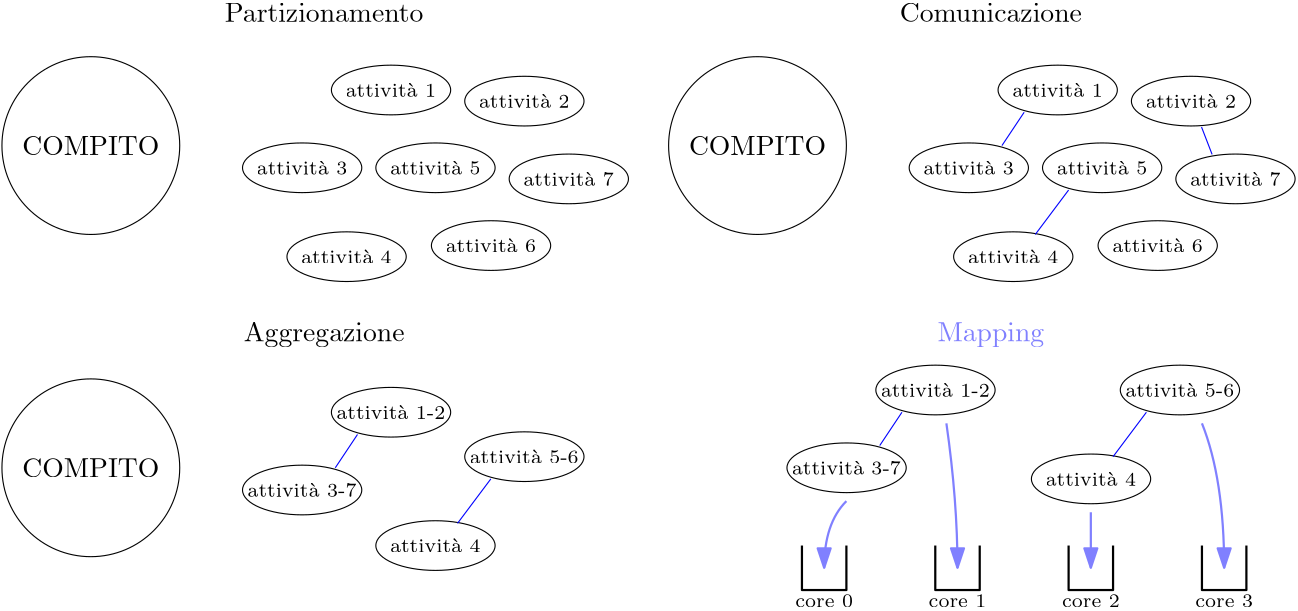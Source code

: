 <?xml version="1.0"?>
<!DOCTYPE ipe SYSTEM "ipe.dtd">
<ipe version="70218" creator="Ipe 7.2.28">
<info created="D:20241005112917" modified="D:20241005113206"/>
<ipestyle name="basic">
<symbol name="arrow/arc(spx)">
<path stroke="sym-stroke" fill="sym-stroke" pen="sym-pen">
0 0 m
-1 0.333 l
-1 -0.333 l
h
</path>
</symbol>
<symbol name="arrow/farc(spx)">
<path stroke="sym-stroke" fill="white" pen="sym-pen">
0 0 m
-1 0.333 l
-1 -0.333 l
h
</path>
</symbol>
<symbol name="arrow/ptarc(spx)">
<path stroke="sym-stroke" fill="sym-stroke" pen="sym-pen">
0 0 m
-1 0.333 l
-0.8 0 l
-1 -0.333 l
h
</path>
</symbol>
<symbol name="arrow/fptarc(spx)">
<path stroke="sym-stroke" fill="white" pen="sym-pen">
0 0 m
-1 0.333 l
-0.8 0 l
-1 -0.333 l
h
</path>
</symbol>
<symbol name="mark/circle(sx)" transformations="translations">
<path fill="sym-stroke">
0.6 0 0 0.6 0 0 e
0.4 0 0 0.4 0 0 e
</path>
</symbol>
<symbol name="mark/disk(sx)" transformations="translations">
<path fill="sym-stroke">
0.6 0 0 0.6 0 0 e
</path>
</symbol>
<symbol name="mark/fdisk(sfx)" transformations="translations">
<group>
<path fill="sym-fill">
0.5 0 0 0.5 0 0 e
</path>
<path fill="sym-stroke" fillrule="eofill">
0.6 0 0 0.6 0 0 e
0.4 0 0 0.4 0 0 e
</path>
</group>
</symbol>
<symbol name="mark/box(sx)" transformations="translations">
<path fill="sym-stroke" fillrule="eofill">
-0.6 -0.6 m
0.6 -0.6 l
0.6 0.6 l
-0.6 0.6 l
h
-0.4 -0.4 m
0.4 -0.4 l
0.4 0.4 l
-0.4 0.4 l
h
</path>
</symbol>
<symbol name="mark/square(sx)" transformations="translations">
<path fill="sym-stroke">
-0.6 -0.6 m
0.6 -0.6 l
0.6 0.6 l
-0.6 0.6 l
h
</path>
</symbol>
<symbol name="mark/fsquare(sfx)" transformations="translations">
<group>
<path fill="sym-fill">
-0.5 -0.5 m
0.5 -0.5 l
0.5 0.5 l
-0.5 0.5 l
h
</path>
<path fill="sym-stroke" fillrule="eofill">
-0.6 -0.6 m
0.6 -0.6 l
0.6 0.6 l
-0.6 0.6 l
h
-0.4 -0.4 m
0.4 -0.4 l
0.4 0.4 l
-0.4 0.4 l
h
</path>
</group>
</symbol>
<symbol name="mark/cross(sx)" transformations="translations">
<group>
<path fill="sym-stroke">
-0.43 -0.57 m
0.57 0.43 l
0.43 0.57 l
-0.57 -0.43 l
h
</path>
<path fill="sym-stroke">
-0.43 0.57 m
0.57 -0.43 l
0.43 -0.57 l
-0.57 0.43 l
h
</path>
</group>
</symbol>
<symbol name="arrow/fnormal(spx)">
<path stroke="sym-stroke" fill="white" pen="sym-pen">
0 0 m
-1 0.333 l
-1 -0.333 l
h
</path>
</symbol>
<symbol name="arrow/pointed(spx)">
<path stroke="sym-stroke" fill="sym-stroke" pen="sym-pen">
0 0 m
-1 0.333 l
-0.8 0 l
-1 -0.333 l
h
</path>
</symbol>
<symbol name="arrow/fpointed(spx)">
<path stroke="sym-stroke" fill="white" pen="sym-pen">
0 0 m
-1 0.333 l
-0.8 0 l
-1 -0.333 l
h
</path>
</symbol>
<symbol name="arrow/linear(spx)">
<path stroke="sym-stroke" pen="sym-pen">
-1 0.333 m
0 0 l
-1 -0.333 l
</path>
</symbol>
<symbol name="arrow/fdouble(spx)">
<path stroke="sym-stroke" fill="white" pen="sym-pen">
0 0 m
-1 0.333 l
-1 -0.333 l
h
-1 0 m
-2 0.333 l
-2 -0.333 l
h
</path>
</symbol>
<symbol name="arrow/double(spx)">
<path stroke="sym-stroke" fill="sym-stroke" pen="sym-pen">
0 0 m
-1 0.333 l
-1 -0.333 l
h
-1 0 m
-2 0.333 l
-2 -0.333 l
h
</path>
</symbol>
<symbol name="arrow/mid-normal(spx)">
<path stroke="sym-stroke" fill="sym-stroke" pen="sym-pen">
0.5 0 m
-0.5 0.333 l
-0.5 -0.333 l
h
</path>
</symbol>
<symbol name="arrow/mid-fnormal(spx)">
<path stroke="sym-stroke" fill="white" pen="sym-pen">
0.5 0 m
-0.5 0.333 l
-0.5 -0.333 l
h
</path>
</symbol>
<symbol name="arrow/mid-pointed(spx)">
<path stroke="sym-stroke" fill="sym-stroke" pen="sym-pen">
0.5 0 m
-0.5 0.333 l
-0.3 0 l
-0.5 -0.333 l
h
</path>
</symbol>
<symbol name="arrow/mid-fpointed(spx)">
<path stroke="sym-stroke" fill="white" pen="sym-pen">
0.5 0 m
-0.5 0.333 l
-0.3 0 l
-0.5 -0.333 l
h
</path>
</symbol>
<symbol name="arrow/mid-double(spx)">
<path stroke="sym-stroke" fill="sym-stroke" pen="sym-pen">
1 0 m
0 0.333 l
0 -0.333 l
h
0 0 m
-1 0.333 l
-1 -0.333 l
h
</path>
</symbol>
<symbol name="arrow/mid-fdouble(spx)">
<path stroke="sym-stroke" fill="white" pen="sym-pen">
1 0 m
0 0.333 l
0 -0.333 l
h
0 0 m
-1 0.333 l
-1 -0.333 l
h
</path>
</symbol>
<anglesize name="22.5 deg" value="22.5"/>
<anglesize name="30 deg" value="30"/>
<anglesize name="45 deg" value="45"/>
<anglesize name="60 deg" value="60"/>
<anglesize name="90 deg" value="90"/>
<arrowsize name="large" value="10"/>
<arrowsize name="small" value="5"/>
<arrowsize name="tiny" value="3"/>
<color name="blue" value="0 0 1"/>
<color name="brown" value="0.647 0.165 0.165"/>
<color name="darkblue" value="0 0 0.545"/>
<color name="darkcyan" value="0 0.545 0.545"/>
<color name="darkgray" value="0.663"/>
<color name="darkgreen" value="0 0.392 0"/>
<color name="darkmagenta" value="0.545 0 0.545"/>
<color name="darkorange" value="1 0.549 0"/>
<color name="darkred" value="0.545 0 0"/>
<color name="gold" value="1 0.843 0"/>
<color name="gray" value="0.745"/>
<color name="green" value="0 1 0"/>
<color name="lightblue" value="0.678 0.847 0.902"/>
<color name="lightcyan" value="0.878 1 1"/>
<color name="lightgray" value="0.827"/>
<color name="lightgreen" value="0.565 0.933 0.565"/>
<color name="lightyellow" value="1 1 0.878"/>
<color name="navy" value="0 0 0.502"/>
<color name="orange" value="1 0.647 0"/>
<color name="pink" value="1 0.753 0.796"/>
<color name="purple" value="0.627 0.125 0.941"/>
<color name="red" value="1 0 0"/>
<color name="seagreen" value="0.18 0.545 0.341"/>
<color name="turquoise" value="0.251 0.878 0.816"/>
<color name="violet" value="0.933 0.51 0.933"/>
<color name="yellow" value="1 1 0"/>
<dashstyle name="dash dot dotted" value="[4 2 1 2 1 2] 0"/>
<dashstyle name="dash dotted" value="[4 2 1 2] 0"/>
<dashstyle name="dashed" value="[4] 0"/>
<dashstyle name="dotted" value="[1 3] 0"/>
<gridsize name="10 pts (~3.5 mm)" value="10"/>
<gridsize name="14 pts (~5 mm)" value="14"/>
<gridsize name="16 pts (~6 mm)" value="16"/>
<gridsize name="20 pts (~7 mm)" value="20"/>
<gridsize name="28 pts (~10 mm)" value="28"/>
<gridsize name="32 pts (~12 mm)" value="32"/>
<gridsize name="4 pts" value="4"/>
<gridsize name="56 pts (~20 mm)" value="56"/>
<gridsize name="8 pts (~3 mm)" value="8"/>
<opacity name="10%" value="0.1"/>
<opacity name="30%" value="0.3"/>
<opacity name="50%" value="0.5"/>
<opacity name="75%" value="0.75"/>
<pen name="fat" value="1.2"/>
<pen name="heavier" value="0.8"/>
<pen name="ultrafat" value="2"/>
<symbolsize name="large" value="5"/>
<symbolsize name="small" value="2"/>
<symbolsize name="tiny" value="1.1"/>
<textsize name="Huge" value="\Huge"/>
<textsize name="LARGE" value="\LARGE"/>
<textsize name="Large" value="\Large"/>
<textsize name="footnote" value="\footnotesize"/>
<textsize name="huge" value="\huge"/>
<textsize name="large" value="\large"/>
<textsize name="script" value="\scriptsize"/>
<textsize name="small" value="\small"/>
<textsize name="tiny" value="\tiny"/>
<textstyle name="center" begin="\begin{center}" end="\end{center}"/>
<textstyle name="item" begin="\begin{itemize}\item{}" end="\end{itemize}"/>
<textstyle name="itemize" begin="\begin{itemize}" end="\end{itemize}"/>
<tiling name="falling" angle="-60" step="4" width="1"/>
<tiling name="rising" angle="30" step="4" width="1"/>
</ipestyle>
<page>
<layer name="alpha"/>
<view layers="alpha" active="alpha"/>
<path layer="alpha" stroke="black">
32 0 0 32 128 720 e
</path>
<text transformations="translations" pos="128 720" stroke="black" type="label" width="49.398" height="6.808" depth="0" halign="center" valign="center">COMPITO</text>
<text matrix="1 0 0 1 108 20" transformations="translations" pos="128 720" stroke="black" type="label" width="32.635" height="4.843" depth="0" halign="center" valign="center" size="script">attività 1</text>
<path matrix="2.39982 0 0 1 -253.49 8" stroke="black">
8.94427 0 0 8.94427 204 732 e
</path>
<text matrix="1 0 0 1 76 -8" transformations="translations" pos="128 720" stroke="black" type="label" width="32.635" height="4.843" depth="0" halign="center" valign="center" size="script">attività 3</text>
<path matrix="2.39982 0 0 1 -285.49 -20" stroke="black">
8.94427 0 0 8.94427 204 732 e
</path>
<text matrix="1 0 0 1 92 -40" transformations="translations" pos="128 720" stroke="black" type="label" width="32.635" height="4.843" depth="0" halign="center" valign="center" size="script">attività 4</text>
<path matrix="2.39982 0 0 1 -269.49 -52" stroke="black">
8.94427 0 0 8.94427 204 732 e
</path>
<text matrix="1 0 0 1 144 -36" transformations="translations" pos="128 720" stroke="black" type="label" width="32.635" height="4.843" depth="0" halign="center" valign="center" size="script">attività 6</text>
<path matrix="2.39982 0 0 1 -217.49 -48" stroke="black">
8.94427 0 0 8.94427 204 732 e
</path>
<text matrix="1 0 0 1 124 -8" transformations="translations" pos="128 720" stroke="black" type="label" width="32.635" height="4.843" depth="0" halign="center" valign="center" size="script">attività 5</text>
<path matrix="2.39982 0 0 1 -237.49 -20" stroke="black">
8.94427 0 0 8.94427 204 732 e
</path>
<text matrix="1 0 0 1 156 16" transformations="translations" pos="128 720" stroke="black" type="label" width="32.635" height="4.843" depth="0" halign="center" valign="center" size="script">attività 2</text>
<path matrix="2.39982 0 0 1 -205.49 4" stroke="black">
8.94427 0 0 8.94427 204 732 e
</path>
<text matrix="1 0 0 1 172 -12" transformations="translations" pos="128 720" stroke="black" type="label" width="32.635" height="4.843" depth="0" halign="center" valign="center" size="script">attività 7</text>
<path matrix="2.39982 0 0 1 -189.49 -24" stroke="black">
8.94427 0 0 8.94427 204 732 e
</path>
<text matrix="1 0 0 1 84 48" transformations="translations" pos="128 720" stroke="black" type="label" width="71.565" height="6.808" depth="0" halign="center" valign="center">Partizionamento</text>
<path matrix="1 0 0 1 240 0" stroke="black">
32 0 0 32 128 720 e
</path>
<text matrix="1 0 0 1 240 0" transformations="translations" pos="128 720" stroke="black" type="label" width="49.398" height="6.808" depth="0" halign="center" valign="center">COMPITO</text>
<text matrix="1 0 0 1 348 20" transformations="translations" pos="128 720" stroke="black" type="label" width="32.635" height="4.843" depth="0" halign="center" valign="center" size="script">attività 1</text>
<path matrix="2.39982 0 0 1 -13.49 8" stroke="black">
8.94427 0 0 8.94427 204 732 e
</path>
<text matrix="1 0 0 1 316 -8" transformations="translations" pos="128 720" stroke="black" type="label" width="32.635" height="4.843" depth="0" halign="center" valign="center" size="script">attività 3</text>
<path matrix="2.39982 0 0 1 -45.49 -20" stroke="black">
8.94427 0 0 8.94427 204 732 e
</path>
<text matrix="1 0 0 1 332 -40" transformations="translations" pos="128 720" stroke="black" type="label" width="32.635" height="4.843" depth="0" halign="center" valign="center" size="script">attività 4</text>
<path matrix="2.39982 0 0 1 -29.49 -52" stroke="black">
8.94427 0 0 8.94427 204 732 e
</path>
<text matrix="1 0 0 1 384 -36" transformations="translations" pos="128 720" stroke="black" type="label" width="32.635" height="4.843" depth="0" halign="center" valign="center" size="script">attività 6</text>
<path matrix="2.39982 0 0 1 22.51 -48" stroke="black">
8.94427 0 0 8.94427 204 732 e
</path>
<text matrix="1 0 0 1 364 -8" transformations="translations" pos="128 720" stroke="black" type="label" width="32.635" height="4.843" depth="0" halign="center" valign="center" size="script">attività 5</text>
<path matrix="2.39982 0 0 1 2.51 -20" stroke="black">
8.94427 0 0 8.94427 204 732 e
</path>
<text matrix="1 0 0 1 396 16" transformations="translations" pos="128 720" stroke="black" type="label" width="32.635" height="4.843" depth="0" halign="center" valign="center" size="script">attività 2</text>
<path matrix="2.39982 0 0 1 34.51 4" stroke="black">
8.94427 0 0 8.94427 204 732 e
</path>
<text matrix="1 0 0 1 412 -12" transformations="translations" pos="128 720" stroke="black" type="label" width="32.635" height="4.843" depth="0" halign="center" valign="center" size="script">attività 7</text>
<path matrix="2.39982 0 0 1 50.51 -24" stroke="black">
8.94427 0 0 8.94427 204 732 e
</path>
<text matrix="1 0 0 1 324 48" transformations="translations" pos="128 720" stroke="black" type="label" width="65.588" height="6.808" depth="0" halign="center" valign="center">Comunicazione</text>
<path stroke="0 0 1">
456 720 m
464 732 l
</path>
<path stroke="0 0 1">
480 704 m
468 688 l
</path>
<path stroke="0 0 1">
527.85 726.676 m
531.654 716.819 l
</path>
<path matrix="1 0 0 1 0 -116" stroke="black">
32 0 0 32 128 720 e
</path>
<text matrix="1 0 0 1 0 -116" transformations="translations" pos="128 720" stroke="black" type="label" width="49.398" height="6.808" depth="0" halign="center" valign="center">COMPITO</text>
<text matrix="1 0 0 1 108 -96" transformations="translations" pos="128 720" stroke="black" type="label" width="39.29" height="4.843" depth="0" halign="center" valign="center" size="script">attività 1-2</text>
<path matrix="2.39982 0 0 1 -253.49 -108" stroke="black">
8.94427 0 0 8.94427 204 732 e
</path>
<text matrix="1 0 0 1 76 -124" transformations="translations" pos="128 720" stroke="black" type="label" width="39.29" height="4.843" depth="0" halign="center" valign="center" size="script">attività 3-7</text>
<path matrix="2.39982 0 0 1 -285.49 -136" stroke="black">
8.94427 0 0 8.94427 204 732 e
</path>
<text matrix="1 0 0 1 124 -144" transformations="translations" pos="128 720" stroke="black" type="label" width="32.635" height="4.843" depth="0" halign="center" valign="center" size="script">attività 4</text>
<path matrix="2.39982 0 0 1 -237.49 -156" stroke="black">
8.94427 0 0 8.94427 204 732 e
</path>
<text matrix="1 0 0 1 156 -112" transformations="translations" pos="128 720" stroke="black" type="label" width="39.29" height="4.843" depth="0" halign="center" valign="center" size="script">attività 5-6</text>
<path matrix="2.39982 0 0 1 -205.49 -124" stroke="black">
8.94427 0 0 8.94427 204 732 e
</path>
<text matrix="1 0 0 1 84 -68" transformations="translations" pos="128 720" stroke="black" type="label" width="57.866" height="6.815" depth="1.93" halign="center" valign="center">Aggregazione</text>
<path matrix="1 0 0 1 -240 -116" stroke="0 0 1">
456 720 m
464 732 l
</path>
<path matrix="1 0 0 1 -208 -104" stroke="0 0 1">
480 704 m
468 688 l
</path>
<text matrix="1 0 0 1 304 -88" transformations="translations" pos="128 720" stroke="black" type="label" width="39.29" height="4.843" depth="0" halign="center" valign="center" size="script">attività 1-2</text>
<path matrix="2.39982 0 0 1 -57.49 -100" stroke="black">
8.94427 0 0 8.94427 204 732 e
</path>
<text matrix="1 0 0 1 272 -116" transformations="translations" pos="128 720" stroke="black" type="label" width="39.29" height="4.843" depth="0" halign="center" valign="center" size="script">attività 3-7</text>
<path matrix="2.39982 0 0 1 -89.49 -128" stroke="black">
8.94427 0 0 8.94427 204 732 e
</path>
<text matrix="1 0 0 1 360 -120" transformations="translations" pos="128 720" stroke="black" type="label" width="32.635" height="4.843" depth="0" halign="center" valign="center" size="script">attività 4</text>
<path matrix="2.39982 0 0 1 -1.49 -132" stroke="black">
8.94427 0 0 8.94427 204 732 e
</path>
<text matrix="1 0 0 1 392 -88" transformations="translations" pos="128 720" stroke="black" type="label" width="39.29" height="4.843" depth="0" halign="center" valign="center" size="script">attività 5-6</text>
<path matrix="2.39982 0 0 1 30.51 -100" stroke="black">
8.94427 0 0 8.94427 204 732 e
</path>
<text matrix="1 0 0 1 324 -68" transformations="translations" pos="128 720" stroke="0.502 0.502 1" type="label" width="38.467" height="6.815" depth="1.93" halign="center" valign="center">Mapping</text>
<path matrix="1 0 0 1 -44 -108" stroke="0 0 1">
456 720 m
464 732 l
</path>
<path matrix="1 0 0 1 28 -80" stroke="0 0 1">
480 704 m
468 688 l
</path>
<path stroke="0" pen="heavier">
384 576 m
384 560 l
400 560 l
400 576 l
</path>
<text matrix="1 0 0 1 264 -164" transformations="translations" pos="128 720" stroke="black" type="label" width="20.825" height="4.494" depth="0" halign="center" valign="center" size="script">core 0</text>
<path matrix="1 0 0 1 48 0" stroke="0" pen="heavier">
384 576 m
384 560 l
400 560 l
400 576 l
</path>
<text matrix="1 0 0 1 312 -164" transformations="translations" pos="128 720" stroke="black" type="label" width="20.825" height="4.494" depth="0" halign="center" valign="center" size="script">core 1</text>
<path matrix="1 0 0 1 96 0" stroke="0" pen="heavier">
384 576 m
384 560 l
400 560 l
400 576 l
</path>
<text matrix="1 0 0 1 360 -164" transformations="translations" pos="128 720" stroke="black" type="label" width="20.825" height="4.494" depth="0" halign="center" valign="center" size="script">core 2</text>
<path matrix="1 0 0 1 144 0" stroke="0" pen="heavier">
384 576 m
384 560 l
400 560 l
400 576 l
</path>
<text matrix="1 0 0 1 408 -164" transformations="translations" pos="128 720" stroke="black" type="label" width="20.825" height="4.494" depth="0" halign="center" valign="center" size="script">core 3</text>
<path stroke="0.502 0.502 1" pen="heavier" arrow="normal/normal">
400 592 m
392 584
392 568 c
</path>
<path stroke="0.502 0.502 1" pen="heavier" arrow="normal/normal">
436 620 m
440 592
440 568 c
</path>
<path stroke="0.502 0.502 1" pen="heavier" arrow="normal/normal">
488 588 m
488 568 l
</path>
<path stroke="0.502 0.502 1" pen="heavier" arrow="normal/normal">
528 620 m
536 600
536 568 c
</path>
</page>
</ipe>
